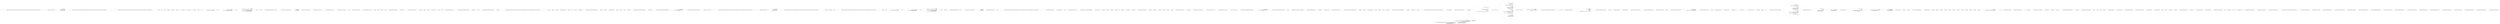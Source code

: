 digraph  {
n78 [label=pt, span=""];
n0 [cluster="CommandLine.Core.ValueMapper.MapValues(System.Collections.Generic.IEnumerable<CommandLine.Core.SpecificationProperty>, System.Collections.Generic.IEnumerable<string>, System.Func<System.Collections.Generic.IEnumerable<string>, System.Type, bool, CSharpx.Maybe<object>>)", label="Entry CommandLine.Core.ValueMapper.MapValues(System.Collections.Generic.IEnumerable<CommandLine.Core.SpecificationProperty>, System.Collections.Generic.IEnumerable<string>, System.Func<System.Collections.Generic.IEnumerable<string>, System.Type, bool, CSharpx.Maybe<object>>)", span="15-15"];
n1 [cluster="CommandLine.Core.ValueMapper.MapValues(System.Collections.Generic.IEnumerable<CommandLine.Core.SpecificationProperty>, System.Collections.Generic.IEnumerable<string>, System.Func<System.Collections.Generic.IEnumerable<string>, System.Type, bool, CSharpx.Maybe<object>>)", label="var propAndErrors = MapValuesImpl(specProps, values, converter)", span="20-20"];
n2 [cluster="CommandLine.Core.ValueMapper.MapValues(System.Collections.Generic.IEnumerable<CommandLine.Core.SpecificationProperty>, System.Collections.Generic.IEnumerable<string>, System.Func<System.Collections.Generic.IEnumerable<string>, System.Type, bool, CSharpx.Maybe<object>>)", label="return Result.Succeed(\r\n                propAndErrors.Select(pe => pe.Item1),\r\n                propAndErrors.Select(pe => pe.Item2)\r\n                    .OfType<Just<Error>>().Select(e => e.Value)\r\n                );", span="22-26"];
n4 [cluster="CommandLine.Core.ValueMapper.MapValuesImpl(System.Collections.Generic.IEnumerable<CommandLine.Core.SpecificationProperty>, System.Collections.Generic.IEnumerable<string>, System.Func<System.Collections.Generic.IEnumerable<string>, System.Type, bool, CSharpx.Maybe<object>>)", label="Entry CommandLine.Core.ValueMapper.MapValuesImpl(System.Collections.Generic.IEnumerable<CommandLine.Core.SpecificationProperty>, System.Collections.Generic.IEnumerable<string>, System.Func<System.Collections.Generic.IEnumerable<string>, System.Type, bool, CSharpx.Maybe<object>>)", span="29-29"];
n3 [cluster="CommandLine.Core.ValueMapper.MapValues(System.Collections.Generic.IEnumerable<CommandLine.Core.SpecificationProperty>, System.Collections.Generic.IEnumerable<string>, System.Func<System.Collections.Generic.IEnumerable<string>, System.Type, bool, CSharpx.Maybe<object>>)", label="Exit CommandLine.Core.ValueMapper.MapValues(System.Collections.Generic.IEnumerable<CommandLine.Core.SpecificationProperty>, System.Collections.Generic.IEnumerable<string>, System.Func<System.Collections.Generic.IEnumerable<string>, System.Type, bool, CSharpx.Maybe<object>>)", span="15-15"];
n5 [cluster="Unk.Select", label="Entry Unk.Select", span=""];
n6 [cluster="Unk.>", label="Entry Unk.>", span=""];
n7 [cluster="Unk.Succeed", label="Entry Unk.Succeed", span=""];
n8 [cluster="lambda expression", label="Entry lambda expression", span="23-23"];
n11 [cluster="lambda expression", label="Entry lambda expression", span="24-24"];
n14 [cluster="lambda expression", label="Entry lambda expression", span="25-25"];
n9 [cluster="lambda expression", label="pe.Item1", span="23-23"];
n10 [cluster="lambda expression", label="Exit lambda expression", span="23-23"];
n12 [cluster="lambda expression", label="pe.Item2", span="24-24"];
n13 [cluster="lambda expression", label="Exit lambda expression", span="24-24"];
n15 [cluster="lambda expression", label="e.Value", span="25-25"];
n16 [cluster="lambda expression", label="Exit lambda expression", span="25-25"];
n17 [cluster="CommandLine.Core.ValueMapper.MapValuesImpl(System.Collections.Generic.IEnumerable<CommandLine.Core.SpecificationProperty>, System.Collections.Generic.IEnumerable<string>, System.Func<System.Collections.Generic.IEnumerable<string>, System.Type, bool, CSharpx.Maybe<object>>)", label="specProps.Empty()", span="34-34"];
n18 [cluster="CommandLine.Core.ValueMapper.MapValuesImpl(System.Collections.Generic.IEnumerable<CommandLine.Core.SpecificationProperty>, System.Collections.Generic.IEnumerable<string>, System.Func<System.Collections.Generic.IEnumerable<string>, System.Type, bool, CSharpx.Maybe<object>>)", label="yield break;", span="36-36"];
n22 [cluster="CommandLine.Core.ValueMapper.MapValuesImpl(System.Collections.Generic.IEnumerable<CommandLine.Core.SpecificationProperty>, System.Collections.Generic.IEnumerable<string>, System.Func<System.Collections.Generic.IEnumerable<string>, System.Type, bool, CSharpx.Maybe<object>>)", label="yield return\r\n                    Tuple.Create(pt, pt.Specification.MakeErrorInCaseOfMinConstraint());", span="42-43"];
n23 [cluster="CommandLine.Core.ValueMapper.MapValuesImpl(System.Collections.Generic.IEnumerable<CommandLine.Core.SpecificationProperty>, System.Collections.Generic.IEnumerable<string>, System.Func<System.Collections.Generic.IEnumerable<string>, System.Type, bool, CSharpx.Maybe<object>>)", label="yield break;", span="44-44"];
n26 [cluster="CommandLine.Core.ValueMapper.MapValuesImpl(System.Collections.Generic.IEnumerable<CommandLine.Core.SpecificationProperty>, System.Collections.Generic.IEnumerable<string>, System.Func<System.Collections.Generic.IEnumerable<string>, System.Type, bool, CSharpx.Maybe<object>>)", label="yield return\r\n                    Tuple.Create<SpecificationProperty, Maybe<Error>>(\r\n                        pt, Maybe.Just<Error>(new SequenceOutOfRangeError(NameInfo.EmptyName)));", span="52-54"];
n27 [cluster="CommandLine.Core.ValueMapper.MapValuesImpl(System.Collections.Generic.IEnumerable<CommandLine.Core.SpecificationProperty>, System.Collections.Generic.IEnumerable<string>, System.Func<System.Collections.Generic.IEnumerable<string>, System.Type, bool, CSharpx.Maybe<object>>)", label="yield break;", span="55-55"];
n28 [cluster="CommandLine.Core.ValueMapper.MapValuesImpl(System.Collections.Generic.IEnumerable<CommandLine.Core.SpecificationProperty>, System.Collections.Generic.IEnumerable<string>, System.Func<System.Collections.Generic.IEnumerable<string>, System.Type, bool, CSharpx.Maybe<object>>)", label="yield return\r\n                converter(taken, pt.Property.PropertyType, pt.Specification.TargetType != TargetType.Sequence)\r\n                    .Return(\r\n                        converted => Tuple.Create(pt.WithValue(Maybe.Just(converted)), Maybe.Nothing<Error>()),\r\n                        Tuple.Create<SpecificationProperty, Maybe<Error>>(\r\n                            pt, Maybe.Just<Error>(new BadFormatConversionError(NameInfo.EmptyName))));", span="58-63"];
n30 [cluster="CommandLine.Core.ValueMapper.MapValuesImpl(System.Collections.Generic.IEnumerable<CommandLine.Core.SpecificationProperty>, System.Collections.Generic.IEnumerable<string>, System.Func<System.Collections.Generic.IEnumerable<string>, System.Type, bool, CSharpx.Maybe<object>>)", label="yield return value;", span="67-67"];
n19 [cluster="CommandLine.Core.ValueMapper.MapValuesImpl(System.Collections.Generic.IEnumerable<CommandLine.Core.SpecificationProperty>, System.Collections.Generic.IEnumerable<string>, System.Func<System.Collections.Generic.IEnumerable<string>, System.Type, bool, CSharpx.Maybe<object>>)", label="var pt = specProps.First()", span="38-38"];
n20 [cluster="CommandLine.Core.ValueMapper.MapValuesImpl(System.Collections.Generic.IEnumerable<CommandLine.Core.SpecificationProperty>, System.Collections.Generic.IEnumerable<string>, System.Func<System.Collections.Generic.IEnumerable<string>, System.Type, bool, CSharpx.Maybe<object>>)", label="var taken = values.Take(pt.Specification.CountOfMaxNumberOfValues().Return(n => n, values.Count()))", span="39-39"];
n24 [cluster="CommandLine.Core.ValueMapper.MapValuesImpl(System.Collections.Generic.IEnumerable<CommandLine.Core.SpecificationProperty>, System.Collections.Generic.IEnumerable<string>, System.Func<System.Collections.Generic.IEnumerable<string>, System.Type, bool, CSharpx.Maybe<object>>)", label="var next = specProps.Skip(1).FirstOrDefault(s => s.Specification.IsValue()).ToMaybe()", span="47-47"];
n25 [cluster="CommandLine.Core.ValueMapper.MapValuesImpl(System.Collections.Generic.IEnumerable<CommandLine.Core.SpecificationProperty>, System.Collections.Generic.IEnumerable<string>, System.Func<System.Collections.Generic.IEnumerable<string>, System.Type, bool, CSharpx.Maybe<object>>)", label="pt.Specification.Max.IsJust()\r\n                && next.IsNothing()\r\n                && values.Skip(taken.Count()).Any()", span="48-50"];
n29 [cluster="CommandLine.Core.ValueMapper.MapValuesImpl(System.Collections.Generic.IEnumerable<CommandLine.Core.SpecificationProperty>, System.Collections.Generic.IEnumerable<string>, System.Func<System.Collections.Generic.IEnumerable<string>, System.Type, bool, CSharpx.Maybe<object>>)", label="MapValuesImpl(specProps.Skip(1), values.Skip(taken.Count()), converter)", span="65-65"];
n32 [cluster="System.Collections.Generic.IEnumerable<TSource>.Empty<TSource>()", label="Entry System.Collections.Generic.IEnumerable<TSource>.Empty<TSource>()", span="31-31"];
n33 [cluster="System.Collections.Generic.IEnumerable<TSource>.First<TSource>()", label="Entry System.Collections.Generic.IEnumerable<TSource>.First<TSource>()", span="0-0"];
n60 [cluster="lambda expression", label="Tuple.Create(pt.WithValue(Maybe.Just(converted)), Maybe.Nothing<Error>())", span="61-61"];
n21 [cluster="CommandLine.Core.ValueMapper.MapValuesImpl(System.Collections.Generic.IEnumerable<CommandLine.Core.SpecificationProperty>, System.Collections.Generic.IEnumerable<string>, System.Func<System.Collections.Generic.IEnumerable<string>, System.Type, bool, CSharpx.Maybe<object>>)", label="taken.Empty()", span="40-40"];
n34 [cluster="CommandLine.Core.Specification.CountOfMaxNumberOfValues()", label="Entry CommandLine.Core.Specification.CountOfMaxNumberOfValues()", span="71-71"];
n35 [cluster="System.Collections.Generic.IEnumerable<TSource>.Count<TSource>()", label="Entry System.Collections.Generic.IEnumerable<TSource>.Count<TSource>()", span="0-0"];
n36 [cluster="Unk.Return", label="Entry Unk.Return", span=""];
n37 [cluster="Unk.Take", label="Entry Unk.Take", span=""];
n52 [cluster="lambda expression", label="Entry lambda expression", span="39-39"];
n38 [cluster="Unk.Empty", label="Entry Unk.Empty", span=""];
n39 [cluster="CommandLine.Core.Specification.MakeErrorInCaseOfMinConstraint()", label="Entry CommandLine.Core.Specification.MakeErrorInCaseOfMinConstraint()", span="87-87"];
n40 [cluster="System.Tuple.Create<T1, T2>(T1, T2)", label="Entry System.Tuple.Create<T1, T2>(T1, T2)", span="0-0"];
n41 [cluster="System.Collections.Generic.IEnumerable<TSource>.Skip<TSource>(int)", label="Entry System.Collections.Generic.IEnumerable<TSource>.Skip<TSource>(int)", span="0-0"];
n42 [cluster="Unk.FirstOrDefault", label="Entry Unk.FirstOrDefault", span=""];
n43 [cluster="Unk.ToMaybe", label="Entry Unk.ToMaybe", span=""];
n55 [cluster="lambda expression", label="Entry lambda expression", span="47-47"];
n44 [cluster="CSharpx.Maybe<T>.IsJust<T>()", label="Entry CSharpx.Maybe<T>.IsJust<T>()", span="326-326"];
n45 [cluster="Unk.IsNothing", label="Entry Unk.IsNothing", span=""];
n46 [cluster="Unk.Count", label="Entry Unk.Count", span=""];
n47 [cluster="System.Collections.Generic.IEnumerable<TSource>.Any<TSource>()", label="Entry System.Collections.Generic.IEnumerable<TSource>.Any<TSource>()", span="0-0"];
n48 [cluster="CommandLine.SequenceOutOfRangeError.SequenceOutOfRangeError(CommandLine.NameInfo)", label="Entry CommandLine.SequenceOutOfRangeError.SequenceOutOfRangeError(CommandLine.NameInfo)", span="360-360"];
n49 [cluster="CSharpx.Maybe.Just<T>(T)", label="Entry CSharpx.Maybe.Just<T>(T)", span="124-124"];
n50 [cluster="Unk.converter", label="Entry Unk.converter", span=""];
n51 [cluster="CommandLine.BadFormatConversionError.BadFormatConversionError(CommandLine.NameInfo)", label="Entry CommandLine.BadFormatConversionError.BadFormatConversionError(CommandLine.NameInfo)", span="349-349"];
n59 [cluster="lambda expression", label="Entry lambda expression", span="61-61"];
n31 [cluster="CommandLine.Core.ValueMapper.MapValuesImpl(System.Collections.Generic.IEnumerable<CommandLine.Core.SpecificationProperty>, System.Collections.Generic.IEnumerable<string>, System.Func<System.Collections.Generic.IEnumerable<string>, System.Type, bool, CSharpx.Maybe<object>>)", label="Exit CommandLine.Core.ValueMapper.MapValuesImpl(System.Collections.Generic.IEnumerable<CommandLine.Core.SpecificationProperty>, System.Collections.Generic.IEnumerable<string>, System.Func<System.Collections.Generic.IEnumerable<string>, System.Type, bool, CSharpx.Maybe<object>>)", span="29-29"];
n53 [cluster="lambda expression", label=n, span="39-39"];
n54 [cluster="lambda expression", label="Exit lambda expression", span="39-39"];
n56 [cluster="lambda expression", label="s.Specification.IsValue()", span="47-47"];
n57 [cluster="lambda expression", label="Exit lambda expression", span="47-47"];
n58 [cluster="CommandLine.Core.Specification.IsValue()", label="Entry CommandLine.Core.Specification.IsValue()", span="15-15"];
n61 [cluster="lambda expression", label="Exit lambda expression", span="61-61"];
n62 [cluster="Unk.Just", label="Entry Unk.Just", span=""];
n63 [cluster="Unk.WithValue", label="Entry Unk.WithValue", span=""];
n64 [cluster="CSharpx.Maybe.Nothing<T>()", label="Entry CSharpx.Maybe.Nothing<T>()", span="116-116"];
n65 [cluster="CommandLine.Core.ValueMapper.CountOfMaxNumberOfValues(CommandLine.Core.Specification)", label="Entry CommandLine.Core.ValueMapper.CountOfMaxNumberOfValues(CommandLine.Core.Specification)", span="71-71"];
n66 [cluster="CommandLine.Core.ValueMapper.CountOfMaxNumberOfValues(CommandLine.Core.Specification)", label="specification.TargetType", span="73-73"];
n70 [cluster="CommandLine.Core.ValueMapper.CountOfMaxNumberOfValues(CommandLine.Core.Specification)", label="specification.Max.IsJust()", span="78-78"];
n71 [cluster="CommandLine.Core.ValueMapper.CountOfMaxNumberOfValues(CommandLine.Core.Specification)", label="return Maybe.Just(specification.Max.FromJust());", span="80-80"];
n67 [cluster="CommandLine.Core.ValueMapper.CountOfMaxNumberOfValues(CommandLine.Core.Specification)", label="TargetType.Scalar", span="75-75"];
n69 [cluster="CommandLine.Core.ValueMapper.CountOfMaxNumberOfValues(CommandLine.Core.Specification)", label="TargetType.Sequence", span="77-77"];
n68 [cluster="CommandLine.Core.ValueMapper.CountOfMaxNumberOfValues(CommandLine.Core.Specification)", label="return Maybe.Just(1);", span="76-76"];
n72 [cluster="CommandLine.Core.ValueMapper.CountOfMaxNumberOfValues(CommandLine.Core.Specification)", label="return Maybe.Nothing<int>();", span="84-84"];
n73 [cluster="CommandLine.Core.ValueMapper.CountOfMaxNumberOfValues(CommandLine.Core.Specification)", label="Exit CommandLine.Core.ValueMapper.CountOfMaxNumberOfValues(CommandLine.Core.Specification)", span="71-71"];
n74 [cluster="CSharpx.Maybe<T>.FromJust<T>()", label="Entry CSharpx.Maybe<T>.FromJust<T>()", span="342-342"];
n75 [cluster="CommandLine.Core.ValueMapper.MakeErrorInCaseOfMinConstraint(CommandLine.Core.Specification)", label="Entry CommandLine.Core.ValueMapper.MakeErrorInCaseOfMinConstraint(CommandLine.Core.Specification)", span="87-87"];
n76 [cluster="CommandLine.Core.ValueMapper.MakeErrorInCaseOfMinConstraint(CommandLine.Core.Specification)", label="return specification.Min.IsJust()\r\n                ? Maybe.Just<Error>(new SequenceOutOfRangeError(NameInfo.EmptyName))\r\n                : Maybe.Nothing<Error>();", span="89-91"];
n77 [cluster="CommandLine.Core.ValueMapper.MakeErrorInCaseOfMinConstraint(CommandLine.Core.Specification)", label="Exit CommandLine.Core.ValueMapper.MakeErrorInCaseOfMinConstraint(CommandLine.Core.Specification)", span="87-87"];
m0_36 [cluster="CSharpx.Maybe<T1>.Return<T1, T2>(System.Func<T1, T2>, T2)", file="InstanceBuilderTests.cs", label="Entry CSharpx.Maybe<T1>.Return<T1, T2>(System.Func<T1, T2>, T2)", span="126-126"];
m0_0 [cluster="CommandLine.Core.ValueMapper.MapValues(System.Collections.Generic.IEnumerable<CommandLine.Core.SpecificationProperty>, System.Collections.Generic.IEnumerable<string>, System.Func<System.Collections.Generic.IEnumerable<string>, System.Type, bool, CSharpx.Maybe<object>>)", file="InstanceBuilderTests.cs", label="Entry CommandLine.Core.ValueMapper.MapValues(System.Collections.Generic.IEnumerable<CommandLine.Core.SpecificationProperty>, System.Collections.Generic.IEnumerable<string>, System.Func<System.Collections.Generic.IEnumerable<string>, System.Type, bool, CSharpx.Maybe<object>>)", span="15-15"];
m0_1 [cluster="CommandLine.Core.ValueMapper.MapValues(System.Collections.Generic.IEnumerable<CommandLine.Core.SpecificationProperty>, System.Collections.Generic.IEnumerable<string>, System.Func<System.Collections.Generic.IEnumerable<string>, System.Type, bool, CSharpx.Maybe<object>>)", file="InstanceBuilderTests.cs", label="var propAndErrors = MapValuesImpl(specProps, values, converter)", span="20-20"];
m0_2 [cluster="CommandLine.Core.ValueMapper.MapValues(System.Collections.Generic.IEnumerable<CommandLine.Core.SpecificationProperty>, System.Collections.Generic.IEnumerable<string>, System.Func<System.Collections.Generic.IEnumerable<string>, System.Type, bool, CSharpx.Maybe<object>>)", file="InstanceBuilderTests.cs", label="return Result.Succeed(\r\n                propAndErrors.Select(pe => pe.Item1),\r\n                propAndErrors.Select(pe => pe.Item2)\r\n                    .OfType<Just<Error>>().Select(e => e.Value)\r\n                );", span="22-26"];
m0_3 [cluster="CommandLine.Core.ValueMapper.MapValues(System.Collections.Generic.IEnumerable<CommandLine.Core.SpecificationProperty>, System.Collections.Generic.IEnumerable<string>, System.Func<System.Collections.Generic.IEnumerable<string>, System.Type, bool, CSharpx.Maybe<object>>)", file="InstanceBuilderTests.cs", label="Exit CommandLine.Core.ValueMapper.MapValues(System.Collections.Generic.IEnumerable<CommandLine.Core.SpecificationProperty>, System.Collections.Generic.IEnumerable<string>, System.Func<System.Collections.Generic.IEnumerable<string>, System.Type, bool, CSharpx.Maybe<object>>)", span="15-15"];
m0_71 [cluster="CSharpx.Maybe<T>.FromJust<T>(System.Exception)", file="InstanceBuilderTests.cs", label="Entry CSharpx.Maybe<T>.FromJust<T>(System.Exception)", span="160-160"];
m0_6 [cluster="Unk.>", file="InstanceBuilderTests.cs", label="Entry Unk.>", span=""];
m0_4 [cluster="CommandLine.Core.ValueMapper.MapValuesImpl(System.Collections.Generic.IEnumerable<CommandLine.Core.SpecificationProperty>, System.Collections.Generic.IEnumerable<string>, System.Func<System.Collections.Generic.IEnumerable<string>, System.Type, bool, CSharpx.Maybe<object>>)", file="InstanceBuilderTests.cs", label="Entry CommandLine.Core.ValueMapper.MapValuesImpl(System.Collections.Generic.IEnumerable<CommandLine.Core.SpecificationProperty>, System.Collections.Generic.IEnumerable<string>, System.Func<System.Collections.Generic.IEnumerable<string>, System.Type, bool, CSharpx.Maybe<object>>)", span="29-29"];
m0_17 [cluster="CommandLine.Core.ValueMapper.MapValuesImpl(System.Collections.Generic.IEnumerable<CommandLine.Core.SpecificationProperty>, System.Collections.Generic.IEnumerable<string>, System.Func<System.Collections.Generic.IEnumerable<string>, System.Type, bool, CSharpx.Maybe<object>>)", file="InstanceBuilderTests.cs", label="specProps.Empty()", span="34-34"];
m0_18 [cluster="CommandLine.Core.ValueMapper.MapValuesImpl(System.Collections.Generic.IEnumerable<CommandLine.Core.SpecificationProperty>, System.Collections.Generic.IEnumerable<string>, System.Func<System.Collections.Generic.IEnumerable<string>, System.Type, bool, CSharpx.Maybe<object>>)", file="InstanceBuilderTests.cs", label="yield break;", span="36-36"];
m0_22 [cluster="CommandLine.Core.ValueMapper.MapValuesImpl(System.Collections.Generic.IEnumerable<CommandLine.Core.SpecificationProperty>, System.Collections.Generic.IEnumerable<string>, System.Func<System.Collections.Generic.IEnumerable<string>, System.Type, bool, CSharpx.Maybe<object>>)", file="InstanceBuilderTests.cs", label="yield return\r\n                    Tuple.Create(pt, pt.Specification.MakeErrorInCaseOfMinConstraint());", span="42-43"];
m0_23 [cluster="CommandLine.Core.ValueMapper.MapValuesImpl(System.Collections.Generic.IEnumerable<CommandLine.Core.SpecificationProperty>, System.Collections.Generic.IEnumerable<string>, System.Func<System.Collections.Generic.IEnumerable<string>, System.Type, bool, CSharpx.Maybe<object>>)", file="InstanceBuilderTests.cs", label="yield break;", span="44-44"];
m0_26 [cluster="CommandLine.Core.ValueMapper.MapValuesImpl(System.Collections.Generic.IEnumerable<CommandLine.Core.SpecificationProperty>, System.Collections.Generic.IEnumerable<string>, System.Func<System.Collections.Generic.IEnumerable<string>, System.Type, bool, CSharpx.Maybe<object>>)", file="InstanceBuilderTests.cs", label="yield return\r\n                    Tuple.Create<SpecificationProperty, Maybe<Error>>(\r\n                        pt, Maybe.Just<Error>(new SequenceOutOfRangeError(NameInfo.EmptyName)));", span="52-54"];
m0_27 [cluster="CommandLine.Core.ValueMapper.MapValuesImpl(System.Collections.Generic.IEnumerable<CommandLine.Core.SpecificationProperty>, System.Collections.Generic.IEnumerable<string>, System.Func<System.Collections.Generic.IEnumerable<string>, System.Type, bool, CSharpx.Maybe<object>>)", file="InstanceBuilderTests.cs", label="yield break;", span="55-55"];
m0_28 [cluster="CommandLine.Core.ValueMapper.MapValuesImpl(System.Collections.Generic.IEnumerable<CommandLine.Core.SpecificationProperty>, System.Collections.Generic.IEnumerable<string>, System.Func<System.Collections.Generic.IEnumerable<string>, System.Type, bool, CSharpx.Maybe<object>>)", file="InstanceBuilderTests.cs", label="yield return\r\n                converter(taken, pt.Property.PropertyType, pt.Specification.TargetType != TargetType.Sequence)\r\n                    .Return(\r\n                        converted => Tuple.Create(pt.WithValue(Maybe.Just(converted)), Maybe.Nothing<Error>()),\r\n                        Tuple.Create<SpecificationProperty, Maybe<Error>>(\r\n                            pt, Maybe.Just<Error>(new BadFormatConversionError(NameInfo.EmptyName))));", span="58-63"];
m0_30 [cluster="CommandLine.Core.ValueMapper.MapValuesImpl(System.Collections.Generic.IEnumerable<CommandLine.Core.SpecificationProperty>, System.Collections.Generic.IEnumerable<string>, System.Func<System.Collections.Generic.IEnumerable<string>, System.Type, bool, CSharpx.Maybe<object>>)", file="InstanceBuilderTests.cs", label="yield return value;", span="67-67"];
m0_19 [cluster="CommandLine.Core.ValueMapper.MapValuesImpl(System.Collections.Generic.IEnumerable<CommandLine.Core.SpecificationProperty>, System.Collections.Generic.IEnumerable<string>, System.Func<System.Collections.Generic.IEnumerable<string>, System.Type, bool, CSharpx.Maybe<object>>)", file="InstanceBuilderTests.cs", label="var pt = specProps.First()", span="38-38"];
m0_20 [cluster="CommandLine.Core.ValueMapper.MapValuesImpl(System.Collections.Generic.IEnumerable<CommandLine.Core.SpecificationProperty>, System.Collections.Generic.IEnumerable<string>, System.Func<System.Collections.Generic.IEnumerable<string>, System.Type, bool, CSharpx.Maybe<object>>)", file="InstanceBuilderTests.cs", label="var taken = values.Take(pt.Specification.CountOfMaxNumberOfValues().Return(n => n, values.Count()))", span="39-39"];
m0_24 [cluster="CommandLine.Core.ValueMapper.MapValuesImpl(System.Collections.Generic.IEnumerable<CommandLine.Core.SpecificationProperty>, System.Collections.Generic.IEnumerable<string>, System.Func<System.Collections.Generic.IEnumerable<string>, System.Type, bool, CSharpx.Maybe<object>>)", file="InstanceBuilderTests.cs", label="var next = specProps.Skip(1).FirstOrDefault(s => s.Specification.IsValue()).ToMaybe()", span="47-47"];
m0_25 [cluster="CommandLine.Core.ValueMapper.MapValuesImpl(System.Collections.Generic.IEnumerable<CommandLine.Core.SpecificationProperty>, System.Collections.Generic.IEnumerable<string>, System.Func<System.Collections.Generic.IEnumerable<string>, System.Type, bool, CSharpx.Maybe<object>>)", file="InstanceBuilderTests.cs", label="pt.Specification.Max.IsJust()\r\n                && next.IsNothing()\r\n                && values.Skip(taken.Count()).Any()", span="48-50"];
m0_29 [cluster="CommandLine.Core.ValueMapper.MapValuesImpl(System.Collections.Generic.IEnumerable<CommandLine.Core.SpecificationProperty>, System.Collections.Generic.IEnumerable<string>, System.Func<System.Collections.Generic.IEnumerable<string>, System.Type, bool, CSharpx.Maybe<object>>)", file="InstanceBuilderTests.cs", label="MapValuesImpl(specProps.Skip(1), values.Skip(taken.Count()), converter)", span="65-65"];
m0_21 [cluster="CommandLine.Core.ValueMapper.MapValuesImpl(System.Collections.Generic.IEnumerable<CommandLine.Core.SpecificationProperty>, System.Collections.Generic.IEnumerable<string>, System.Func<System.Collections.Generic.IEnumerable<string>, System.Type, bool, CSharpx.Maybe<object>>)", file="InstanceBuilderTests.cs", label="taken.Empty()", span="40-40"];
m0_31 [cluster="CommandLine.Core.ValueMapper.MapValuesImpl(System.Collections.Generic.IEnumerable<CommandLine.Core.SpecificationProperty>, System.Collections.Generic.IEnumerable<string>, System.Func<System.Collections.Generic.IEnumerable<string>, System.Type, bool, CSharpx.Maybe<object>>)", file="InstanceBuilderTests.cs", label="Exit CommandLine.Core.ValueMapper.MapValuesImpl(System.Collections.Generic.IEnumerable<CommandLine.Core.SpecificationProperty>, System.Collections.Generic.IEnumerable<string>, System.Func<System.Collections.Generic.IEnumerable<string>, System.Type, bool, CSharpx.Maybe<object>>)", span="29-29"];
m0_34 [cluster="CommandLine.Core.Specification.CountOfMaxNumberOfValues()", file="InstanceBuilderTests.cs", label="Entry CommandLine.Core.Specification.CountOfMaxNumberOfValues()", span="71-71"];
m0_56 [cluster="CommandLine.Core.Specification.IsValue()", file="InstanceBuilderTests.cs", label="Entry CommandLine.Core.Specification.IsValue()", span="15-15"];
m0_42 [cluster="Unk.ToMaybe", file="InstanceBuilderTests.cs", label="Entry Unk.ToMaybe", span=""];
m0_45 [cluster="System.Collections.Generic.IEnumerable<TSource>.Any<TSource>()", file="InstanceBuilderTests.cs", label="Entry System.Collections.Generic.IEnumerable<TSource>.Any<TSource>()", span="0-0"];
m0_46 [cluster="CommandLine.SequenceOutOfRangeError.SequenceOutOfRangeError(CommandLine.NameInfo)", file="InstanceBuilderTests.cs", label="Entry CommandLine.SequenceOutOfRangeError.SequenceOutOfRangeError(CommandLine.NameInfo)", span="335-335"];
m0_39 [cluster="System.Tuple.Create<T1, T2>(T1, T2)", file="InstanceBuilderTests.cs", label="Entry System.Tuple.Create<T1, T2>(T1, T2)", span="0-0"];
m0_57 [cluster="lambda expression", file="InstanceBuilderTests.cs", label="Entry lambda expression", span="61-61"];
m0_8 [cluster="lambda expression", file="InstanceBuilderTests.cs", label="Entry lambda expression", span="23-23"];
m0_11 [cluster="lambda expression", file="InstanceBuilderTests.cs", label="Entry lambda expression", span="24-24"];
m0_14 [cluster="lambda expression", file="InstanceBuilderTests.cs", label="Entry lambda expression", span="25-25"];
m0_9 [cluster="lambda expression", file="InstanceBuilderTests.cs", label="pe.Item1", span="23-23"];
m0_10 [cluster="lambda expression", file="InstanceBuilderTests.cs", label="Exit lambda expression", span="23-23"];
m0_12 [cluster="lambda expression", file="InstanceBuilderTests.cs", label="pe.Item2", span="24-24"];
m0_13 [cluster="lambda expression", file="InstanceBuilderTests.cs", label="Exit lambda expression", span="24-24"];
m0_15 [cluster="lambda expression", file="InstanceBuilderTests.cs", label="e.Value", span="25-25"];
m0_16 [cluster="lambda expression", file="InstanceBuilderTests.cs", label="Exit lambda expression", span="25-25"];
m0_58 [cluster="lambda expression", file="InstanceBuilderTests.cs", label="Tuple.Create(pt.WithValue(Maybe.Just(converted)), Maybe.Nothing<Error>())", span="61-61"];
m0_50 [cluster="lambda expression", file="InstanceBuilderTests.cs", label="Entry lambda expression", span="39-39"];
m0_53 [cluster="lambda expression", file="InstanceBuilderTests.cs", label="Entry lambda expression", span="47-47"];
m0_51 [cluster="lambda expression", file="InstanceBuilderTests.cs", label=n, span="39-39"];
m0_52 [cluster="lambda expression", file="InstanceBuilderTests.cs", label="Exit lambda expression", span="39-39"];
m0_54 [cluster="lambda expression", file="InstanceBuilderTests.cs", label="s.Specification.IsValue()", span="47-47"];
m0_55 [cluster="lambda expression", file="InstanceBuilderTests.cs", label="Exit lambda expression", span="47-47"];
m0_59 [cluster="lambda expression", file="InstanceBuilderTests.cs", label="Exit lambda expression", span="61-61"];
m0_33 [cluster="System.Collections.Generic.IEnumerable<TSource>.First<TSource>()", file="InstanceBuilderTests.cs", label="Entry System.Collections.Generic.IEnumerable<TSource>.First<TSource>()", span="0-0"];
m0_47 [cluster="CSharpx.Maybe.Just<T>(T)", file="InstanceBuilderTests.cs", label="Entry CSharpx.Maybe.Just<T>(T)", span="80-80"];
m0_60 [cluster="CommandLine.Core.SpecificationProperty.WithValue(CSharpx.Maybe<object>)", file="InstanceBuilderTests.cs", label="Entry CommandLine.Core.SpecificationProperty.WithValue(CSharpx.Maybe<object>)", span="18-18"];
m0_40 [cluster="System.Collections.Generic.IEnumerable<TSource>.Skip<TSource>(int)", file="InstanceBuilderTests.cs", label="Entry System.Collections.Generic.IEnumerable<TSource>.Skip<TSource>(int)", span="0-0"];
m0_37 [cluster="System.Collections.Generic.IEnumerable<TSource>.Take<TSource>(int)", file="InstanceBuilderTests.cs", label="Entry System.Collections.Generic.IEnumerable<TSource>.Take<TSource>(int)", span="0-0"];
m0_48 [cluster="System.Func<T1, T2, T3, TResult>.Invoke(T1, T2, T3)", file="InstanceBuilderTests.cs", label="Entry System.Func<T1, T2, T3, TResult>.Invoke(T1, T2, T3)", span="0-0"];
m0_72 [cluster="CommandLine.Core.ValueMapper.MakeErrorInCaseOfMinConstraint(CommandLine.Core.Specification)", file="InstanceBuilderTests.cs", label="Entry CommandLine.Core.ValueMapper.MakeErrorInCaseOfMinConstraint(CommandLine.Core.Specification)", span="87-87"];
m0_73 [cluster="CommandLine.Core.ValueMapper.MakeErrorInCaseOfMinConstraint(CommandLine.Core.Specification)", file="InstanceBuilderTests.cs", label="return specification.Min.IsJust()\r\n                ? Maybe.Just<Error>(new SequenceOutOfRangeError(NameInfo.EmptyName))\r\n                : Maybe.Nothing<Error>();", span="89-91"];
m0_74 [cluster="CommandLine.Core.ValueMapper.MakeErrorInCaseOfMinConstraint(CommandLine.Core.Specification)", file="InstanceBuilderTests.cs", label="Exit CommandLine.Core.ValueMapper.MakeErrorInCaseOfMinConstraint(CommandLine.Core.Specification)", span="87-87"];
m0_5 [cluster="Unk.Select", file="InstanceBuilderTests.cs", label="Entry Unk.Select", span=""];
m0_49 [cluster="CommandLine.BadFormatConversionError.BadFormatConversionError(CommandLine.NameInfo)", file="InstanceBuilderTests.cs", label="Entry CommandLine.BadFormatConversionError.BadFormatConversionError(CommandLine.NameInfo)", span="324-324"];
m0_38 [cluster="CommandLine.Core.Specification.MakeErrorInCaseOfMinConstraint()", file="InstanceBuilderTests.cs", label="Entry CommandLine.Core.Specification.MakeErrorInCaseOfMinConstraint()", span="87-87"];
m0_61 [cluster="CSharpx.Maybe.Nothing<T>()", file="InstanceBuilderTests.cs", label="Entry CSharpx.Maybe.Nothing<T>()", span="75-75"];
m0_44 [cluster="CSharpx.Maybe<T>.IsNothing<T>()", file="InstanceBuilderTests.cs", label="Entry CSharpx.Maybe<T>.IsNothing<T>()", span="170-170"];
m0_35 [cluster="System.Collections.Generic.IEnumerable<TSource>.Count<TSource>()", file="InstanceBuilderTests.cs", label="Entry System.Collections.Generic.IEnumerable<TSource>.Count<TSource>()", span="0-0"];
m0_62 [cluster="CommandLine.Core.ValueMapper.CountOfMaxNumberOfValues(CommandLine.Core.Specification)", file="InstanceBuilderTests.cs", label="Entry CommandLine.Core.ValueMapper.CountOfMaxNumberOfValues(CommandLine.Core.Specification)", span="71-71"];
m0_63 [cluster="CommandLine.Core.ValueMapper.CountOfMaxNumberOfValues(CommandLine.Core.Specification)", file="InstanceBuilderTests.cs", label="specification.TargetType", span="73-73"];
m0_67 [cluster="CommandLine.Core.ValueMapper.CountOfMaxNumberOfValues(CommandLine.Core.Specification)", file="InstanceBuilderTests.cs", label="specification.Max.IsJust()", span="78-78"];
m0_68 [cluster="CommandLine.Core.ValueMapper.CountOfMaxNumberOfValues(CommandLine.Core.Specification)", file="InstanceBuilderTests.cs", label="return Maybe.Just(specification.Max.FromJust());", span="80-80"];
m0_64 [cluster="CommandLine.Core.ValueMapper.CountOfMaxNumberOfValues(CommandLine.Core.Specification)", file="InstanceBuilderTests.cs", label="TargetType.Scalar", span="75-75"];
m0_66 [cluster="CommandLine.Core.ValueMapper.CountOfMaxNumberOfValues(CommandLine.Core.Specification)", file="InstanceBuilderTests.cs", label="TargetType.Sequence", span="77-77"];
m0_65 [cluster="CommandLine.Core.ValueMapper.CountOfMaxNumberOfValues(CommandLine.Core.Specification)", file="InstanceBuilderTests.cs", label="return Maybe.Just(1);", span="76-76"];
m0_69 [cluster="CommandLine.Core.ValueMapper.CountOfMaxNumberOfValues(CommandLine.Core.Specification)", file="InstanceBuilderTests.cs", label="return Maybe.Nothing<int>();", span="84-84"];
m0_70 [cluster="CommandLine.Core.ValueMapper.CountOfMaxNumberOfValues(CommandLine.Core.Specification)", file="InstanceBuilderTests.cs", label="Exit CommandLine.Core.ValueMapper.CountOfMaxNumberOfValues(CommandLine.Core.Specification)", span="71-71"];
m0_41 [cluster="Unk.FirstOrDefault", file="InstanceBuilderTests.cs", label="Entry Unk.FirstOrDefault", span=""];
m0_43 [cluster="CSharpx.Maybe<T>.IsJust<T>()", file="InstanceBuilderTests.cs", label="Entry CSharpx.Maybe<T>.IsJust<T>()", span="175-175"];
m0_7 [cluster="Unk.Succeed", file="InstanceBuilderTests.cs", label="Entry Unk.Succeed", span=""];
m0_75 [file="InstanceBuilderTests.cs", label=pt, span=""];
m1_9 [cluster="CommandLine.Core.TypeConverter.ChangeTypeSequence(System.Collections.Generic.IEnumerable<string>, System.Type, System.Globalization.CultureInfo)", file="Specification.cs", label="Exit CommandLine.Core.TypeConverter.ChangeTypeSequence(System.Collections.Generic.IEnumerable<string>, System.Type, System.Globalization.CultureInfo)", span="20-20"];
m1_10 [cluster="System.Type.GetGenericArguments()", file="Specification.cs", label="Entry System.Type.GetGenericArguments()", span="0-0"];
m1_11 [cluster="System.Collections.Generic.IEnumerable<TSource>.SingleOrDefault<TSource>()", file="Specification.cs", label="Entry System.Collections.Generic.IEnumerable<TSource>.SingleOrDefault<TSource>()", span="0-0"];
m1_35 [cluster="CommandLine.Core.TypeConverter.ChangeTypeScalarImpl(string, System.Type, System.Globalization.CultureInfo)", file="Specification.cs", label="Entry CommandLine.Core.TypeConverter.ChangeTypeScalarImpl(string, System.Type, System.Globalization.CultureInfo)", span="44-44"];
m1_45 [cluster="CommandLine.Core.TypeConverter.ChangeTypeScalarImpl(string, System.Type, System.Globalization.CultureInfo)", color=green, community=0, file="Specification.cs", label="1: Func<string, object> makeType = input =>\r\n            {\r\n                try\r\n                {\r\n                    var ctor = conversionType.GetConstructor(new[] { typeof(string) });\r\n                    return ctor.Invoke(new object[] { input });\r\n                }\r\n                catch (Exception)\r\n                {\r\n                    throw new FormatException(''Destination conversion type must have a constructor that accepts a string.'');\r\n                }\r\n            }", span="76-87"];
m1_44 [cluster="CommandLine.Core.TypeConverter.ChangeTypeScalarImpl(string, System.Type, System.Globalization.CultureInfo)", file="Specification.cs", label="Func<string, object> changeType = input =>\r\n            {\r\n                Func<object> safeChangeType = () =>\r\n                {\r\n                    var isFsOption = ReflectionHelper.IsFSharpOptionType(conversionType);\r\n\r\n                    Func<Type> getUnderlyingType =\r\n                        () =>\r\n                            isFsOption\r\n                                ? FSharpOptionHelper.GetUnderlyingType(conversionType)\r\n                                : Nullable.GetUnderlyingType(conversionType);\r\n\r\n                    var type = getUnderlyingType() ?? conversionType;\r\n\r\n                    Func<object> withValue =\r\n                        () =>\r\n                            isFsOption\r\n                                ? FSharpOptionHelper.Some(type, Convert.ChangeType(input, type, conversionCulture))\r\n                                : Convert.ChangeType(input, type, conversionCulture);\r\n\r\n                    Func<object> empty = () => isFsOption ? FSharpOptionHelper.None(type) : null;\r\n\r\n                    return (input == null) ? empty() : withValue();\r\n                };\r\n\r\n                return input.IsBooleanString()\r\n                    ? input.ToBoolean() : conversionType.IsEnum\r\n                        ? input.ToEnum(conversionType) : safeChangeType();\r\n            }", span="46-74"];
m1_46 [cluster="CommandLine.Core.TypeConverter.ChangeTypeScalarImpl(string, System.Type, System.Globalization.CultureInfo)", file="Specification.cs", label="return Either.Protect(\r\n                conversionType.IsPrimitiveEx() || ReflectionHelper.IsFSharpOptionType(conversionType)\r\n                    ? changeType\r\n                    : makeType, value);", span="89-92"];
m1_47 [cluster="CommandLine.Core.TypeConverter.ChangeTypeScalarImpl(string, System.Type, System.Globalization.CultureInfo)", file="Specification.cs", label="Exit CommandLine.Core.TypeConverter.ChangeTypeScalarImpl(string, System.Type, System.Globalization.CultureInfo)", span="44-44"];
m1_4 [cluster="CommandLine.Utils.StringExtensions.IsNumeric(string)", file="Specification.cs", label="Entry CommandLine.Utils.StringExtensions.IsNumeric(string)", span="44-44"];
m1_31 [cluster="CommandLine.Utils.StringExtensions.IsLineTerminator(char)", file="Specification.cs", label="'\x2029'", span="84-84"];
m1_32 [cluster="CommandLine.Utils.StringExtensions.IsLineTerminator(char)", file="Specification.cs", label="return true;", span="85-85"];
m1_33 [cluster="CommandLine.Utils.StringExtensions.IsLineTerminator(char)", file="Specification.cs", label="return false;", span="88-88"];
m1_34 [cluster="CommandLine.Utils.StringExtensions.IsLineTerminator(char)", file="Specification.cs", label="Exit CommandLine.Utils.StringExtensions.IsLineTerminator(char)", span="77-77"];
m1_5 [cluster="CommandLine.Core.TypeConverter.ChangeTypeSequence(System.Collections.Generic.IEnumerable<string>, System.Type, System.Globalization.CultureInfo)", file="Specification.cs", label="Entry CommandLine.Core.TypeConverter.ChangeTypeSequence(System.Collections.Generic.IEnumerable<string>, System.Type, System.Globalization.CultureInfo)", span="20-20"];
m1_6 [cluster="CommandLine.Core.TypeConverter.ChangeTypeSequence(System.Collections.Generic.IEnumerable<string>, System.Type, System.Globalization.CultureInfo)", file="Specification.cs", label="var type =\r\n                conversionType.GetGenericArguments()\r\n                              .SingleOrDefault()\r\n                              .ToMaybe()\r\n                              .FromJust(\r\n                                  new ApplicationException(''Non scalar properties should be sequence of type IEnumerable<T>.''))", span="22-27"];
m1_7 [cluster="CommandLine.Core.TypeConverter.ChangeTypeSequence(System.Collections.Generic.IEnumerable<string>, System.Type, System.Globalization.CultureInfo)", file="Specification.cs", label="var converted = values.Select(value => ChangeTypeScalar(value, type, conversionCulture))", span="29-29"];
m1_0 [cluster="CommandLine.Utils.StringExtensions.Spaces(int)", file="Specification.cs", label="Entry CommandLine.Utils.StringExtensions.Spaces(int)", span="39-39"];
m1_1 [cluster="CommandLine.Utils.StringExtensions.Spaces(int)", file="Specification.cs", label="return new string(' ', value);", span="41-41"];
m1_2 [cluster="CommandLine.Utils.StringExtensions.Spaces(int)", file="Specification.cs", label="Exit CommandLine.Utils.StringExtensions.Spaces(int)", span="39-39"];
m1_101 [cluster="System.Enum.IsDefined(System.Type, object)", file="Specification.cs", label="Entry System.Enum.IsDefined(System.Type, object)", span="0-0"];
m1_76 [cluster="CommandLine.Infrastructure.FSharpOptionHelper.Some(System.Type, object)", file="Specification.cs", label="Entry CommandLine.Infrastructure.FSharpOptionHelper.Some(System.Type, object)", span="14-14"];
m1_13 [cluster="CommandLine.Utils.StringExtensions.FormatLocal(string, params object[])", file="Specification.cs", label="Entry CommandLine.Utils.StringExtensions.FormatLocal(string, params object[])", span="55-55"];
m1_16 [cluster="CommandLine.Utils.StringExtensions.IsWhiteSpace(char)", file="Specification.cs", label="Entry CommandLine.Utils.StringExtensions.IsWhiteSpace(char)", span="60-60"];
m1_12 [cluster="T.ToMaybe<T>()", file="Specification.cs", label="Entry T.ToMaybe<T>()", span="249-249"];
m1_70 [cluster="CommandLine.Infrastructure.FSharpOptionHelper.GetUnderlyingType(System.Type)", file="Specification.cs", label="Entry CommandLine.Infrastructure.FSharpOptionHelper.GetUnderlyingType(System.Type)", span="8-8"];
m1_8 [cluster="CommandLine.Core.TypeConverter.ChangeTypeSequence(System.Collections.Generic.IEnumerable<string>, System.Type, System.Globalization.CultureInfo)", file="Specification.cs", label="return converted.Any(a => a.MatchNothing())\r\n                ? Maybe.Nothing<object>()\r\n                : Maybe.Just(converted.Select(c => ((Just<object>)c).Value).ToUntypedArray(type));", span="31-33"];
m1_3 [cluster="System.Collections.Generic.IEnumerable<TSource>.Single<TSource>()", file="Specification.cs", label="Entry System.Collections.Generic.IEnumerable<TSource>.Single<TSource>()", span="0-0"];
m1_25 [cluster="lambda expression", file="Specification.cs", label="a.MatchNothing()", span="31-31"];
m1_71 [cluster="System.Nullable.GetUnderlyingType(System.Type)", file="Specification.cs", label="Entry System.Nullable.GetUnderlyingType(System.Type)", span="0-0"];
m1_99 [cluster="System.Enum.Parse(System.Type, string)", file="Specification.cs", label="Entry System.Enum.Parse(System.Type, string)", span="0-0"];
m1_58 [cluster="System.Func<TResult>.Invoke()", file="Specification.cs", label="Entry System.Func<TResult>.Invoke()", span="0-0"];
m1_28 [cluster="CommandLine.Utils.StringExtensions.IsLineTerminator(char)", color=red, community=0, file="Specification.cs", label="0: '\xD'", span="81-81"];
m1_83 [cluster="lambda expression", color=green, community=0, file="Specification.cs", label="0: return ctor.Invoke(new object[] { input });", span="81-81"];
m1_82 [cluster="lambda expression", color=green, community=0, file="Specification.cs", label="0: var ctor = conversionType.GetConstructor(new[] { typeof(string) })", span="80-80"];
m1_81 [cluster="lambda expression", file="Specification.cs", label="Entry lambda expression", span="76-87"];
m1_86 [cluster="lambda expression", file="Specification.cs", label="Exit lambda expression", span="76-87"];
m1_84 [cluster="lambda expression", color=green, community=0, file="Specification.cs", label="0: Exception", span="83-83"];
m1_85 [cluster="lambda expression", file="Specification.cs", label="throw new FormatException(''Destination conversion type must have a constructor that accepts a string.'');", span="85-85"];
m1_52 [cluster="lambda expression", file="Specification.cs", label="Func<object> safeChangeType = () =>\r\n                {\r\n                    var isFsOption = ReflectionHelper.IsFSharpOptionType(conversionType);\r\n\r\n                    Func<Type> getUnderlyingType =\r\n                        () =>\r\n                            isFsOption\r\n                                ? FSharpOptionHelper.GetUnderlyingType(conversionType)\r\n                                : Nullable.GetUnderlyingType(conversionType);\r\n\r\n                    var type = getUnderlyingType() ?? conversionType;\r\n\r\n                    Func<object> withValue =\r\n                        () =>\r\n                            isFsOption\r\n                                ? FSharpOptionHelper.Some(type, Convert.ChangeType(input, type, conversionCulture))\r\n                                : Convert.ChangeType(input, type, conversionCulture);\r\n\r\n                    Func<object> empty = () => isFsOption ? FSharpOptionHelper.None(type) : null;\r\n\r\n                    return (input == null) ? empty() : withValue();\r\n                }", span="48-69"];
m1_60 [cluster="lambda expression", file="Specification.cs", label="var isFsOption = ReflectionHelper.IsFSharpOptionType(conversionType)", span="50-50"];
m1_61 [cluster="lambda expression", file="Specification.cs", label="Func<Type> getUnderlyingType =\r\n                        () =>\r\n                            isFsOption\r\n                                ? FSharpOptionHelper.GetUnderlyingType(conversionType)\r\n                                : Nullable.GetUnderlyingType(conversionType)", span="52-56"];
m1_68 [cluster="lambda expression", file="Specification.cs", label="isFsOption\r\n                                ? FSharpOptionHelper.GetUnderlyingType(conversionType)\r\n                                : Nullable.GetUnderlyingType(conversionType)", span="54-56"];
m1_62 [cluster="lambda expression", file="Specification.cs", label="var type = getUnderlyingType() ?? conversionType", span="58-58"];
m1_63 [cluster="lambda expression", file="Specification.cs", label="Func<object> withValue =\r\n                        () =>\r\n                            isFsOption\r\n                                ? FSharpOptionHelper.Some(type, Convert.ChangeType(input, type, conversionCulture))\r\n                                : Convert.ChangeType(input, type, conversionCulture)", span="60-64"];
m1_73 [cluster="lambda expression", file="Specification.cs", label="isFsOption\r\n                                ? FSharpOptionHelper.Some(type, Convert.ChangeType(input, type, conversionCulture))\r\n                                : Convert.ChangeType(input, type, conversionCulture)", span="62-64"];
m1_53 [cluster="lambda expression", file="Specification.cs", label="return input.IsBooleanString()\r\n                    ? input.ToBoolean() : conversionType.IsEnum\r\n                        ? input.ToEnum(conversionType) : safeChangeType();", span="71-73"];
m1_65 [cluster="lambda expression", file="Specification.cs", label="return (input == null) ? empty() : withValue();", span="68-68"];
m1_51 [cluster="lambda expression", file="Specification.cs", label="Entry lambda expression", span="46-74"];
m1_59 [cluster="lambda expression", file="Specification.cs", label="Entry lambda expression", span="48-69"];
m1_64 [cluster="lambda expression", file="Specification.cs", label="Func<object> empty = () => isFsOption ? FSharpOptionHelper.None(type) : null", span="66-66"];
m1_78 [cluster="lambda expression", file="Specification.cs", label="isFsOption ? FSharpOptionHelper.None(type) : null", span="66-66"];
m1_67 [cluster="lambda expression", file="Specification.cs", label="Entry lambda expression", span="53-56"];
m1_69 [cluster="lambda expression", file="Specification.cs", label="Exit lambda expression", span="53-56"];
m1_72 [cluster="lambda expression", file="Specification.cs", label="Entry lambda expression", span="61-64"];
m1_74 [cluster="lambda expression", file="Specification.cs", label="Exit lambda expression", span="61-64"];
m1_54 [cluster="lambda expression", file="Specification.cs", label="Exit lambda expression", span="46-74"];
m1_66 [cluster="lambda expression", file="Specification.cs", label="Exit lambda expression", span="48-69"];
m1_38 [cluster="lambda expression", file="Specification.cs", label="Entry lambda expression", span="39-39"];
m1_40 [cluster="lambda expression", file="Specification.cs", label="Entry lambda expression", span="39-40"];
m1_77 [cluster="lambda expression", file="Specification.cs", label="Entry lambda expression", span="66-66"];
m1_79 [cluster="lambda expression", file="Specification.cs", label="Exit lambda expression", span="66-66"];
m1_39 [cluster="lambda expression", file="Specification.cs", label="Exit lambda expression", span="39-39"];
m1_42 [cluster="lambda expression", file="Specification.cs", label="Exit lambda expression", span="39-40"];
m1_41 [cluster="lambda expression", file="Specification.cs", label="e.RethrowWhenAbsentIn(\r\n                new[] { typeof(InvalidCastException), typeof(FormatException), typeof(OverflowException) })", span="39-40"];
m1_21 [cluster="CommandLine.Utils.StringExtensions.IsWhiteSpace(char)", file="Specification.cs", label="'\t'", span="68-68"];
m1_20 [cluster="CommandLine.Utils.StringExtensions.IsWhiteSpace(char)", file="Specification.cs", label="' '", span="67-67"];
m1_22 [cluster="CommandLine.Utils.StringExtensions.IsWhiteSpace(char)", file="Specification.cs", label="return true;", span="69-69"];
m1_24 [cluster="CommandLine.Utils.StringExtensions.IsWhiteSpace(char)", file="Specification.cs", label="Exit CommandLine.Utils.StringExtensions.IsWhiteSpace(char)", span="60-60"];
m1_26 [cluster="CommandLine.Utils.StringExtensions.IsLineTerminator(char)", file="Specification.cs", label="Entry CommandLine.Utils.StringExtensions.IsLineTerminator(char)", span="77-77"];
m1_29 [cluster="CommandLine.Utils.StringExtensions.IsLineTerminator(char)", file="Specification.cs", label="'\xA'", span="82-82"];
m1_30 [cluster="CommandLine.Utils.StringExtensions.IsLineTerminator(char)", file="Specification.cs", label="'\x2028'", span="83-83"];
m1_43 [cluster="Unk.RethrowWhenAbsentIn", file="Specification.cs", label="Entry Unk.RethrowWhenAbsentIn", span=""];
m1_75 [cluster="System.Convert.ChangeType(object, System.Type, System.IFormatProvider)", file="Specification.cs", label="Entry System.Convert.ChangeType(object, System.Type, System.IFormatProvider)", span="0-0"];
m1_57 [cluster="string.ToEnum(System.Type)", file="Specification.cs", label="Entry string.ToEnum(System.Type)", span="95-95"];
m1_17 [cluster="CSharpx.Maybe.Nothing<T>()", file="Specification.cs", label="Entry CSharpx.Maybe.Nothing<T>()", span="116-116"];
m1_23 [cluster="Unk.ChangeTypeScalar", file="Specification.cs", label="Entry Unk.ChangeTypeScalar", span=""];
m1_18 [cluster="Unk.ToUntypedArray", file="Specification.cs", label="Entry Unk.ToUntypedArray", span=""];
m1_19 [cluster="CommandLine.Utils.StringExtensions.IsWhiteSpace(char)", file="Specification.cs", label="'\v'", span="66-66"];
m1_49 [cluster="CommandLine.Infrastructure.ReflectionHelper.IsFSharpOptionType(System.Type)", file="Specification.cs", label="Entry CommandLine.Infrastructure.ReflectionHelper.IsFSharpOptionType(System.Type)", span="35-35"];
m1_48 [cluster="System.Type.IsPrimitiveEx()", file="Specification.cs", label="Entry System.Type.IsPrimitiveEx()", span="209-209"];
m1_15 [cluster="CommandLine.Utils.StringExtensions.FormatLocal(string, params object[])", file="Specification.cs", label="Exit CommandLine.Utils.StringExtensions.FormatLocal(string, params object[])", span="55-55"];
m1_37 [cluster="Unk.OfEither", file="Specification.cs", label="Entry Unk.OfEither", span=""];
m1_50 [cluster="Unk.Protect", file="Specification.cs", label="Entry Unk.Protect", span=""];
m1_36 [cluster="Unk.Match", file="Specification.cs", label="Entry Unk.Match", span=""];
m1_56 [cluster="string.ToBoolean()", file="Specification.cs", label="Entry string.ToBoolean()", span="61-61"];
m1_89 [cluster="System.FormatException.FormatException(string)", file="Specification.cs", label="Entry System.FormatException.FormatException(string)", span="0-0"];
m1_87 [cluster="System.Type.GetConstructor(System.Type[])", file="Specification.cs", label="Entry System.Type.GetConstructor(System.Type[])", span="0-0"];
m1_14 [cluster="CommandLine.Utils.StringExtensions.FormatLocal(string, params object[])", file="Specification.cs", label="return string.Format(CultureInfo.CurrentCulture, value, arguments);", span="57-57"];
m1_90 [cluster="CommandLine.Core.TypeConverter.ToEnum(string, System.Type)", file="Specification.cs", label="Entry CommandLine.Core.TypeConverter.ToEnum(string, System.Type)", span="95-95"];
m1_91 [cluster="CommandLine.Core.TypeConverter.ToEnum(string, System.Type)", file="Specification.cs", label="object parsedValue", span="97-97"];
m1_92 [cluster="CommandLine.Core.TypeConverter.ToEnum(string, System.Type)", file="Specification.cs", label="parsedValue = Enum.Parse(conversionType, value)", span="100-100"];
m1_95 [cluster="CommandLine.Core.TypeConverter.ToEnum(string, System.Type)", file="Specification.cs", label="Enum.IsDefined(conversionType, parsedValue)", span="106-106"];
m1_93 [cluster="CommandLine.Core.TypeConverter.ToEnum(string, System.Type)", file="Specification.cs", label=ArgumentException, span="102-102"];
m1_96 [cluster="CommandLine.Core.TypeConverter.ToEnum(string, System.Type)", file="Specification.cs", label="return parsedValue;", span="108-108"];
m1_94 [cluster="CommandLine.Core.TypeConverter.ToEnum(string, System.Type)", file="Specification.cs", label="throw new FormatException();", span="104-104"];
m1_97 [cluster="CommandLine.Core.TypeConverter.ToEnum(string, System.Type)", file="Specification.cs", label="throw new FormatException();", span="110-110"];
m1_98 [cluster="CommandLine.Core.TypeConverter.ToEnum(string, System.Type)", file="Specification.cs", label="Exit CommandLine.Core.TypeConverter.ToEnum(string, System.Type)", span="95-95"];
m1_55 [cluster="string.IsBooleanString()", file="Specification.cs", label="Entry string.IsBooleanString()", span="55-55"];
m1_27 [cluster="CommandLine.Utils.StringExtensions.IsLineTerminator(char)", color=red, community=0, file="Specification.cs", label="0: c", span="79-79"];
m1_88 [cluster="System.Reflection.ConstructorInfo.Invoke(object[])", file="Specification.cs", label="Entry System.Reflection.ConstructorInfo.Invoke(object[])", span="0-0"];
m1_100 [cluster="System.FormatException.FormatException()", file="Specification.cs", label="Entry System.FormatException.FormatException()", span="0-0"];
m1_80 [cluster="CommandLine.Infrastructure.FSharpOptionHelper.None(System.Type)", file="Specification.cs", label="Entry CommandLine.Infrastructure.FSharpOptionHelper.None(System.Type)", span="22-22"];
m1_104 [file="Specification.cs", label="System.Type", span=""];
m1_105 [file="Specification.cs", label="System.Globalization.CultureInfo", span=""];
m1_107 [file="Specification.cs", label=isFsOption, span=""];
m1_106 [file="Specification.cs", label=string, span=""];
m1_108 [file="Specification.cs", label=type, span=""];
m1_102 [file="Specification.cs", label="System.Globalization.CultureInfo", span=""];
m1_103 [file="Specification.cs", label=type, span=""];
m2_12 [cluster="Humanizer.Tests.Localisation.ar.DateHumanizeTests.MonthsAgo(int, string)", file="SpecificationExtensions.cs", label="Entry Humanizer.Tests.Localisation.ar.DateHumanizeTests.MonthsAgo(int, string)", span="45-45"];
m2_13 [cluster="Humanizer.Tests.Localisation.ar.DateHumanizeTests.MonthsAgo(int, string)", file="SpecificationExtensions.cs", label="DateHumanize.Verify(expected, months, TimeUnit.Month, Tense.Past)", span="47-47"];
m2_14 [cluster="Humanizer.Tests.Localisation.ar.DateHumanizeTests.MonthsAgo(int, string)", file="SpecificationExtensions.cs", label="Exit Humanizer.Tests.Localisation.ar.DateHumanizeTests.MonthsAgo(int, string)", span="45-45"];
m2_5 [cluster="Humanizer.Tests.DateHumanize.Verify(string, int, Humanizer.Localisation.TimeUnit, Humanizer.Localisation.Tense, double?)", file="SpecificationExtensions.cs", label="Entry Humanizer.Tests.DateHumanize.Verify(string, int, Humanizer.Localisation.TimeUnit, Humanizer.Localisation.Tense, double?)", span="29-29"];
m2_2 [cluster="Humanizer.Tests.Localisation.ar.DateHumanizeTests.DaysAgo(int, string)", file="SpecificationExtensions.cs", label="Entry Humanizer.Tests.Localisation.ar.DateHumanizeTests.DaysAgo(int, string)", span="15-15"];
m2_3 [cluster="Humanizer.Tests.Localisation.ar.DateHumanizeTests.DaysAgo(int, string)", file="SpecificationExtensions.cs", label="DateHumanize.Verify(expected, days, TimeUnit.Day, Tense.Past)", span="17-17"];
m2_4 [cluster="Humanizer.Tests.Localisation.ar.DateHumanizeTests.DaysAgo(int, string)", file="SpecificationExtensions.cs", label="Exit Humanizer.Tests.Localisation.ar.DateHumanizeTests.DaysAgo(int, string)", span="15-15"];
m2_15 [cluster="Humanizer.Tests.Localisation.ar.DateHumanizeTests.SecondsAgo(int, string)", file="SpecificationExtensions.cs", label="Entry Humanizer.Tests.Localisation.ar.DateHumanizeTests.SecondsAgo(int, string)", span="55-55"];
m2_16 [cluster="Humanizer.Tests.Localisation.ar.DateHumanizeTests.SecondsAgo(int, string)", file="SpecificationExtensions.cs", label="DateHumanize.Verify(expected, seconds, TimeUnit.Second, Tense.Past)", span="57-57"];
m2_17 [cluster="Humanizer.Tests.Localisation.ar.DateHumanizeTests.SecondsAgo(int, string)", file="SpecificationExtensions.cs", label="Exit Humanizer.Tests.Localisation.ar.DateHumanizeTests.SecondsAgo(int, string)", span="55-55"];
m2_9 [cluster="Humanizer.Tests.Localisation.ar.DateHumanizeTests.MinutesAgo(int, string)", file="SpecificationExtensions.cs", label="Entry Humanizer.Tests.Localisation.ar.DateHumanizeTests.MinutesAgo(int, string)", span="35-35"];
m2_10 [cluster="Humanizer.Tests.Localisation.ar.DateHumanizeTests.MinutesAgo(int, string)", file="SpecificationExtensions.cs", label="DateHumanize.Verify(expected, minutes, TimeUnit.Minute, Tense.Past)", span="37-37"];
m2_11 [cluster="Humanizer.Tests.Localisation.ar.DateHumanizeTests.MinutesAgo(int, string)", file="SpecificationExtensions.cs", label="Exit Humanizer.Tests.Localisation.ar.DateHumanizeTests.MinutesAgo(int, string)", span="35-35"];
m2_6 [cluster="Humanizer.Tests.Localisation.ar.DateHumanizeTests.HoursAgo(int, string)", file="SpecificationExtensions.cs", label="Entry Humanizer.Tests.Localisation.ar.DateHumanizeTests.HoursAgo(int, string)", span="25-25"];
m2_7 [cluster="Humanizer.Tests.Localisation.ar.DateHumanizeTests.HoursAgo(int, string)", file="SpecificationExtensions.cs", label="DateHumanize.Verify(expected, hours, TimeUnit.Hour, Tense.Past)", span="27-27"];
m2_8 [cluster="Humanizer.Tests.Localisation.ar.DateHumanizeTests.HoursAgo(int, string)", file="SpecificationExtensions.cs", label="Exit Humanizer.Tests.Localisation.ar.DateHumanizeTests.HoursAgo(int, string)", span="25-25"];
m2_18 [cluster="Humanizer.Tests.Localisation.ar.DateHumanizeTests.YearsAgo(int, string)", file="SpecificationExtensions.cs", label="Entry Humanizer.Tests.Localisation.ar.DateHumanizeTests.YearsAgo(int, string)", span="65-65"];
m2_19 [cluster="Humanizer.Tests.Localisation.ar.DateHumanizeTests.YearsAgo(int, string)", file="SpecificationExtensions.cs", label="DateHumanize.Verify(expected, years, TimeUnit.Year, Tense.Past)", span="67-67"];
m2_20 [cluster="Humanizer.Tests.Localisation.ar.DateHumanizeTests.YearsAgo(int, string)", file="SpecificationExtensions.cs", label="Exit Humanizer.Tests.Localisation.ar.DateHumanizeTests.YearsAgo(int, string)", span="65-65"];
m2_0 [cluster="Humanizer.Tests.Localisation.ar.DateHumanizeTests.DateHumanizeTests()", file="SpecificationExtensions.cs", label="Entry Humanizer.Tests.Localisation.ar.DateHumanizeTests.DateHumanizeTests()", span="7-7"];
m2_1 [cluster="Humanizer.Tests.Localisation.ar.DateHumanizeTests.DateHumanizeTests()", file="SpecificationExtensions.cs", label="Exit Humanizer.Tests.Localisation.ar.DateHumanizeTests.DateHumanizeTests()", span="7-7"];
m1_35 -> m1_4  [color=darkorchid, key=3, label="Parameter variable System.Globalization.CultureInfo conversionCulture", style=bold];
m1_45 -> m1_45  [color=green, key=3, label="Local variable System.Func<string, object> makeType", style=bold];
m1_44 -> m1_44  [color=darkorchid, key=3, label="Local variable System.Func<string, object> changeType", style=bold];
m1_4 -> m1_0  [color=darkorchid, key=3, label="Parameter variable System.Globalization.CultureInfo conversionCulture", style=bold];
m1_5 -> m1_0  [color=darkorchid, key=3, label="Parameter variable System.Globalization.CultureInfo conversionCulture", style=bold];
m1_57 -> m1_35  [color=darkorchid, key=3, label="Parameter variable System.Type conversionType", style=bold];
m1_57 -> m1_91  [color=darkorchid, key=3, label="method methodReturn object ToEnum", style=bold];
}
